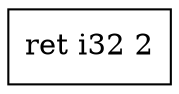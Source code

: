 digraph "CDFG for'main' function" {
	Node0x5648f2595388[shape=record, label="  ret i32 2"]
edge [color=red]
}
